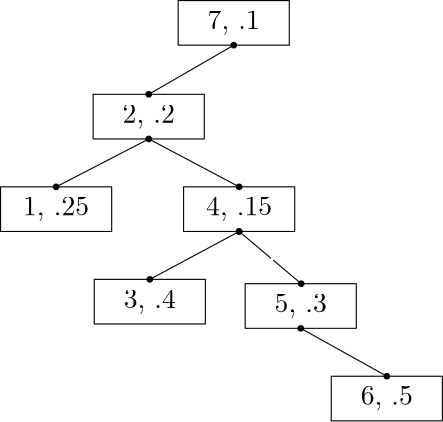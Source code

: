<?xml version="1.0"?>
<!DOCTYPE ipe SYSTEM "ipe.dtd">
<ipe version="70005" creator="Ipe 7.1.1">
<info created="D:20140206095653" modified="D:20140206095653"/>
<ipestyle name="ipe6">
<symbol name="mark/circle(sx)" transformations="translations">
<path fill="sym-stroke">
0.6 0 0 0.6 0 0 e
0.4 0 0 0.4 0 0 e
</path>
</symbol>
<symbol name="mark/disk(sx)" transformations="translations">
<path fill="sym-stroke">
0.6 0 0 0.6 0 0 e
</path>
</symbol>
<symbol name="mark/fdisk(sfx)" transformations="translations">
<group>
<path fill="sym-fill">
0.5 0 0 0.5 0 0 e
</path>
<path fill="sym-stroke" fillrule="eofill">
0.6 0 0 0.6 0 0 e
0.4 0 0 0.4 0 0 e
</path>
</group>
</symbol>
<symbol name="mark/box(sx)" transformations="translations">
<path fill="sym-stroke" fillrule="eofill">
-0.6 -0.6 m
0.6 -0.6 l
0.6 0.6 l
-0.6 0.6 l
h
-0.4 -0.4 m
0.4 -0.4 l
0.4 0.4 l
-0.4 0.4 l
h
</path>
</symbol>
<symbol name="mark/square(sx)" transformations="translations">
<path fill="sym-stroke">
-0.6 -0.6 m
0.6 -0.6 l
0.6 0.6 l
-0.6 0.6 l
h
</path>
</symbol>
<symbol name="mark/fsquare(sfx)" transformations="translations">
<group>
<path fill="sym-fill">
-0.5 -0.5 m
0.5 -0.5 l
0.5 0.5 l
-0.5 0.5 l
h
</path>
<path fill="sym-stroke" fillrule="eofill">
-0.6 -0.6 m
0.6 -0.6 l
0.6 0.6 l
-0.6 0.6 l
0 -0.4 m
0.4 -0.4 l
0.4 0.4 l
-0.4 0.4 l
h
</path>
</group>
</symbol>
<symbol name="mark/cross(sx)" transformations="translations">
<group>
<path fill="sym-stroke">
-0.43 -0.57 m
0.57 0.43 l
0.43 0.57 l
-0.57 -0.43 l
h
</path>
<path fill="sym-stroke">
-0.43 0.57 m
0.57 -0.43 l
0.43 -0.57 l
-0.57 0.43 l
h
</path>
</group>
</symbol>
<pen name="heavier" value="0.8"/>
<pen name="fat" value="1.2"/>
<pen name="ultrafat" value="2"/>
<symbolsize name="large" value="5"/>
<symbolsize name="small" value="2"/>
<symbolsize name="tiny" value="1.1"/>
<arrowsize name="large" value="10"/>
<arrowsize name="small" value="5"/>
<arrowsize name="tiny" value="3"/>
<color name="red" value="1 0 0"/>
<color name="green" value="0 1 0"/>
<color name="blue" value="0 0 1"/>
<color name="yellow" value="1 1 0"/>
<color name="gray1" value="0.125"/>
<color name="gray2" value="0.25"/>
<color name="gray3" value="0.375"/>
<color name="gray4" value="0.5"/>
<color name="gray5" value="0.625"/>
<color name="gray6" value="0.75"/>
<color name="gray7" value="0.875"/>
<dashstyle name="dashed" value="[4] 0"/>
<dashstyle name="dotted" value="[1 3] 0"/>
<dashstyle name="dash dotted" value="[4 2 1 2] 0"/>
<dashstyle name="dash dot dotted" value="[4 2 1 2 1 2] 0"/>
<textsize name="large" value="\large"/>
<textsize name="Large" value="\Large"/>
<textsize name="LARGE" value="\LARGE"/>
<textsize name="huge" value="\huge"/>
<textsize name="Huge" value="\Huge"/>
<textsize name="small" value="\small"/>
<textsize name="footnote" value="\footnotesize"/>
<textsize name="tiny" value="\tiny"/>
<textstyle name="center" begin="\begin{center}" end="\end{center}"/>
<textstyle name="itemize" begin="\begin{itemize}" end="\end{itemize}"/>
<textstyle name="item" begin="\begin{itemize}\item{}" end="\end{itemize}"/>
</ipestyle>
<page>
<layer name="alpha"/>
<view layers="alpha" active="alpha"/>
<group layer="alpha" matrix="1 0 0 1 300.638 211.18">
<text transformations="translations" pos="-144.476 -36.1092" stroke="black" type="label" valign="bottom" size="10">1, .25</text>
<path stroke="black" pen="0.4">
-152.569 -23.9017 m
-112.564 -23.9017 l
-112.564 -39.9667 l
-152.569 -39.9667 l
h
</path>
</group>
<group matrix="1 0 0 1 300.638 211.18">
<text transformations="translations" pos="-108.256 -69.4145" stroke="black" type="label" valign="bottom" size="10">3, .4</text>
<path stroke="black" pen="0.4">
-118.839 -57.2073 m
-78.8338 -57.2073 l
-78.8338 -73.2725 l
-118.839 -73.2725 l
h
</path>
</group>
<group matrix="1 0 0 1 300.638 211.18">
<text transformations="translations" pos="-108.648 -2.80359" stroke="black" type="label" valign="bottom" size="10">2, .2</text>
<path stroke="black" pen="0.4">
-119.231 9.40394 m
-79.2259 9.40394 l
-79.2259 -6.66112 l
-119.231 -6.66112 l
h
</path>
</group>
<group matrix="1 0 0 1 300.638 211.18">
<text transformations="translations" pos="-78.0493 30.9546" stroke="black" type="label" valign="bottom" size="10">7, .1</text>
<path stroke="black" pen="0.4">
-88.6318 43.1621 m
-48.6267 43.1621 l
-48.6267 27.0971 l
-88.6318 27.0971 l
h
</path>
</group>
<use matrix="1 0 0 1 300.638 211.18" name="mark/disk(sx)" pos="-68.6293 27.0971" size="2" stroke="black"/>
<use matrix="1 0 0 1 300.638 211.18" name="mark/disk(sx)" pos="-99.2285 -6.66112" size="2" stroke="black"/>
<use matrix="1 0 0 1 300.638 211.18" name="mark/disk(sx)" pos="-66.6753 -39.9667" size="2" stroke="black"/>
<use matrix="1 0 0 1 300.638 211.18" name="mark/disk(sx)" pos="-66.6753 -39.9667" size="2" stroke="black"/>
<use matrix="1 0 0 1 300.638 211.18" name="mark/disk(sx)" pos="-44.3196 -58.7746" size="2" stroke="black"/>
<use matrix="1 0 0 1 300.638 211.18" name="mark/disk(sx)" pos="-98.8363 -57.2073" size="2" stroke="black"/>
<use matrix="1 0 0 1 300.638 211.18" name="mark/disk(sx)" pos="-66.6753 -23.9017" size="2" stroke="black"/>
<use matrix="1 0 0 1 300.638 211.18" name="mark/disk(sx)" pos="-132.566 -23.9017" size="2" stroke="black"/>
<use matrix="1 0 0 1 300.638 211.18" name="mark/disk(sx)" pos="-99.2285 9.40394" size="2" stroke="black"/>
<path matrix="1 0 0 1 300.638 211.18" stroke="black" pen="0.4">
-68.6293 27.0971 m
-99.2285 9.40394 l
</path>
<path matrix="1 0 0 1 300.638 211.18" stroke="black" pen="0.4">
-99.2285 -6.66112 m
-132.566 -23.9017 l
</path>
<path matrix="1 0 0 1 300.638 211.18" stroke="black" pen="0.4">
-99.2285 -6.66112 m
-66.6753 -23.9017 l
</path>
<path matrix="1 0 0 1 300.638 211.18" stroke="black" pen="0.4">
-66.6753 -39.9667 m
-98.8363 -57.2073 l
</path>
<path matrix="1 0 0 1 300.638 211.18" stroke="black" dash="[15 1] 0" pen="0.4">
-66.6753 -39.9667 m
-44.3196 -58.7746 l
</path>
<group matrix="1 0 0 1 300.638 211.18">
<text transformations="translations" pos="-78.585 -36.1095" stroke="black" type="label" valign="bottom" size="10">4, .15</text>
<path stroke="black" pen="0.4">
-86.6779 -23.9017 m
-46.6726 -23.9017 l
-46.6726 -39.9665 l
-86.6779 -39.9665 l
h
</path>
</group>
<group matrix="1 0 0 1 300.638 211.18">
<group>
<text transformations="translations" pos="-22.9365 -104.288" stroke="black" type="label" valign="bottom" size="10">6, .5</text>
<path stroke="black" pen="0.4">
-33.519 -92.0802 m
6.48609 -92.0802 l
6.48609 -108.145 l
-33.519 -108.145 l
h
</path>
</group>
<group>
<text transformations="translations" pos="-53.9209 -70.9821" stroke="black" type="label" valign="bottom" size="10">5, .3</text>
<path stroke="black" pen="0.4">
-64.5034 -58.7746 m
-24.4983 -58.7746 l
-24.4983 -74.8396 l
-64.5034 -74.8396 l
h
</path>
</group>
<use name="mark/disk(sx)" pos="-44.5009 -74.8396" size="2" stroke="black"/>
<use name="mark/disk(sx)" pos="-13.5165 -92.0802" size="2" stroke="black"/>
<path stroke="black" pen="0.4">
-44.5009 -74.8396 m
-13.5165 -92.0802 l
</path>
</group>
</page>
</ipe>
